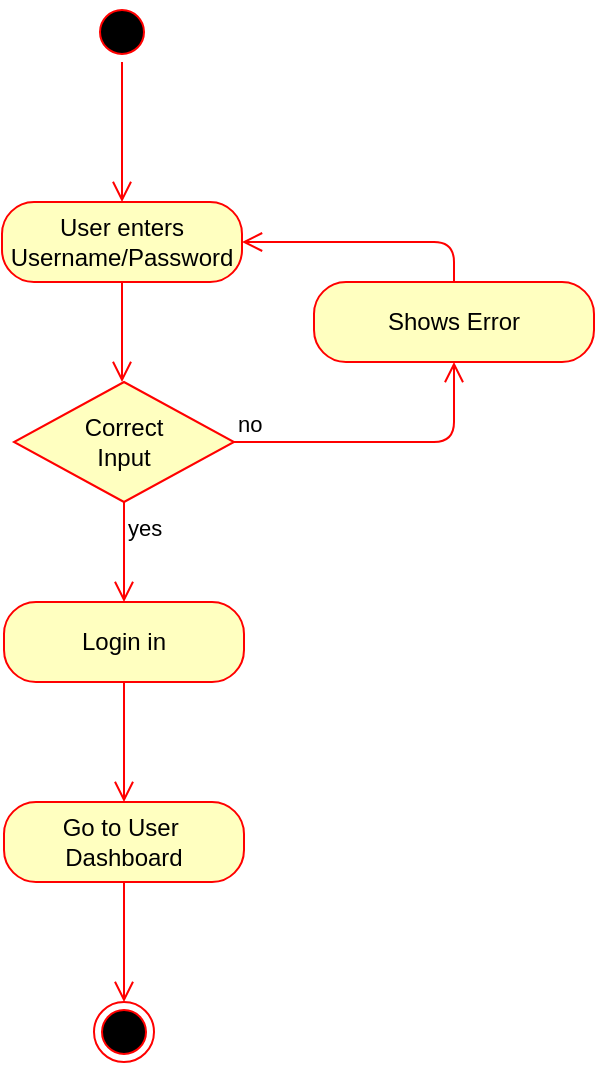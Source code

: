 <mxfile version="13.0.7" type="github">
  <diagram id="w8pvyFqfN6p4kL5zvgub" name="Page-1">
    <mxGraphModel dx="782" dy="431" grid="1" gridSize="10" guides="1" tooltips="1" connect="1" arrows="1" fold="1" page="1" pageScale="1" pageWidth="827" pageHeight="1169" math="0" shadow="0">
      <root>
        <mxCell id="0" />
        <mxCell id="1" parent="0" />
        <mxCell id="BlXENt5klZN1p-hfmHN1-1" value="" style="ellipse;html=1;shape=startState;fillColor=#000000;strokeColor=#ff0000;" parent="1" vertex="1">
          <mxGeometry x="399" y="40" width="30" height="30" as="geometry" />
        </mxCell>
        <mxCell id="BlXENt5klZN1p-hfmHN1-2" value="" style="edgeStyle=orthogonalEdgeStyle;html=1;verticalAlign=bottom;endArrow=open;endSize=8;strokeColor=#ff0000;" parent="1" source="BlXENt5klZN1p-hfmHN1-1" edge="1">
          <mxGeometry relative="1" as="geometry">
            <mxPoint x="414" y="140" as="targetPoint" />
          </mxGeometry>
        </mxCell>
        <mxCell id="BlXENt5klZN1p-hfmHN1-3" value="User enters Username/Password" style="rounded=1;whiteSpace=wrap;html=1;arcSize=40;fontColor=#000000;fillColor=#ffffc0;strokeColor=#ff0000;" parent="1" vertex="1">
          <mxGeometry x="354" y="140" width="120" height="40" as="geometry" />
        </mxCell>
        <mxCell id="BlXENt5klZN1p-hfmHN1-4" value="" style="edgeStyle=elbowEdgeStyle;html=1;verticalAlign=bottom;endArrow=open;endSize=8;strokeColor=#ff0000;" parent="1" source="BlXENt5klZN1p-hfmHN1-3" edge="1">
          <mxGeometry relative="1" as="geometry">
            <mxPoint x="414" y="230" as="targetPoint" />
          </mxGeometry>
        </mxCell>
        <mxCell id="M-G40H9NN-dhTDyFuboE-1" value="Correct &lt;br&gt;Input" style="rhombus;whiteSpace=wrap;html=1;fillColor=#ffffc0;strokeColor=#ff0000;" parent="1" vertex="1">
          <mxGeometry x="360" y="230" width="110" height="60" as="geometry" />
        </mxCell>
        <mxCell id="M-G40H9NN-dhTDyFuboE-2" value="no" style="edgeStyle=orthogonalEdgeStyle;html=1;align=left;verticalAlign=bottom;endArrow=open;endSize=8;strokeColor=#ff0000;exitX=1;exitY=0.5;exitDx=0;exitDy=0;entryX=0.5;entryY=1;entryDx=0;entryDy=0;" parent="1" source="M-G40H9NN-dhTDyFuboE-1" target="M-G40H9NN-dhTDyFuboE-11" edge="1">
          <mxGeometry x="-1" relative="1" as="geometry">
            <mxPoint x="560" y="240" as="targetPoint" />
            <Array as="points">
              <mxPoint x="580" y="260" />
            </Array>
          </mxGeometry>
        </mxCell>
        <mxCell id="M-G40H9NN-dhTDyFuboE-3" value="yes" style="edgeStyle=orthogonalEdgeStyle;html=1;align=left;verticalAlign=top;endArrow=open;endSize=8;strokeColor=#ff0000;" parent="1" source="M-G40H9NN-dhTDyFuboE-1" edge="1">
          <mxGeometry x="-1" relative="1" as="geometry">
            <mxPoint x="415" y="340" as="targetPoint" />
          </mxGeometry>
        </mxCell>
        <mxCell id="M-G40H9NN-dhTDyFuboE-5" value="Login in" style="rounded=1;whiteSpace=wrap;html=1;arcSize=40;fontColor=#000000;fillColor=#ffffc0;strokeColor=#ff0000;" parent="1" vertex="1">
          <mxGeometry x="355" y="340" width="120" height="40" as="geometry" />
        </mxCell>
        <mxCell id="M-G40H9NN-dhTDyFuboE-6" value="" style="edgeStyle=orthogonalEdgeStyle;html=1;verticalAlign=bottom;endArrow=open;endSize=8;strokeColor=#ff0000;" parent="1" source="M-G40H9NN-dhTDyFuboE-5" edge="1">
          <mxGeometry relative="1" as="geometry">
            <mxPoint x="415" y="440" as="targetPoint" />
          </mxGeometry>
        </mxCell>
        <mxCell id="M-G40H9NN-dhTDyFuboE-8" value="Go to User&amp;nbsp;&lt;br&gt;Dashboard" style="rounded=1;whiteSpace=wrap;html=1;arcSize=40;fontColor=#000000;fillColor=#ffffc0;strokeColor=#ff0000;" parent="1" vertex="1">
          <mxGeometry x="355" y="440" width="120" height="40" as="geometry" />
        </mxCell>
        <mxCell id="M-G40H9NN-dhTDyFuboE-9" value="" style="edgeStyle=orthogonalEdgeStyle;html=1;verticalAlign=bottom;endArrow=open;endSize=8;strokeColor=#ff0000;" parent="1" source="M-G40H9NN-dhTDyFuboE-8" edge="1">
          <mxGeometry relative="1" as="geometry">
            <mxPoint x="415" y="540" as="targetPoint" />
          </mxGeometry>
        </mxCell>
        <mxCell id="M-G40H9NN-dhTDyFuboE-10" value="" style="ellipse;html=1;shape=endState;fillColor=#000000;strokeColor=#ff0000;" parent="1" vertex="1">
          <mxGeometry x="400" y="540" width="30" height="30" as="geometry" />
        </mxCell>
        <mxCell id="M-G40H9NN-dhTDyFuboE-11" value="Shows Error" style="rounded=1;whiteSpace=wrap;html=1;arcSize=40;fontColor=#000000;fillColor=#ffffc0;strokeColor=#ff0000;" parent="1" vertex="1">
          <mxGeometry x="510" y="180" width="140" height="40" as="geometry" />
        </mxCell>
        <mxCell id="M-G40H9NN-dhTDyFuboE-12" value="" style="edgeStyle=orthogonalEdgeStyle;html=1;verticalAlign=bottom;endArrow=open;endSize=8;strokeColor=#ff0000;entryX=1;entryY=0.5;entryDx=0;entryDy=0;" parent="1" source="M-G40H9NN-dhTDyFuboE-11" target="BlXENt5klZN1p-hfmHN1-3" edge="1">
          <mxGeometry relative="1" as="geometry">
            <mxPoint x="460" y="150" as="targetPoint" />
            <Array as="points">
              <mxPoint x="580" y="160" />
            </Array>
          </mxGeometry>
        </mxCell>
      </root>
    </mxGraphModel>
  </diagram>
</mxfile>
